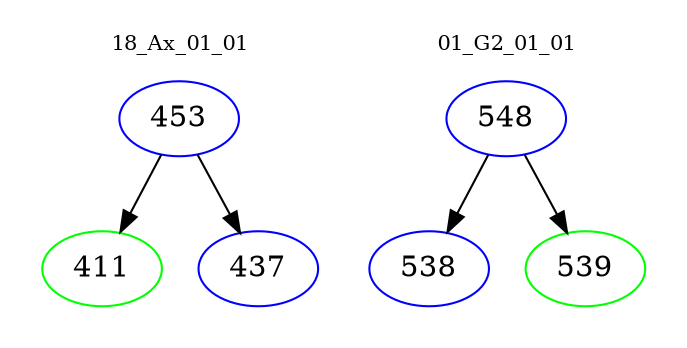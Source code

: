 digraph{
subgraph cluster_0 {
color = white
label = "18_Ax_01_01";
fontsize=10;
T0_453 [label="453", color="blue"]
T0_453 -> T0_411 [color="black"]
T0_411 [label="411", color="green"]
T0_453 -> T0_437 [color="black"]
T0_437 [label="437", color="blue"]
}
subgraph cluster_1 {
color = white
label = "01_G2_01_01";
fontsize=10;
T1_548 [label="548", color="blue"]
T1_548 -> T1_538 [color="black"]
T1_538 [label="538", color="blue"]
T1_548 -> T1_539 [color="black"]
T1_539 [label="539", color="green"]
}
}
